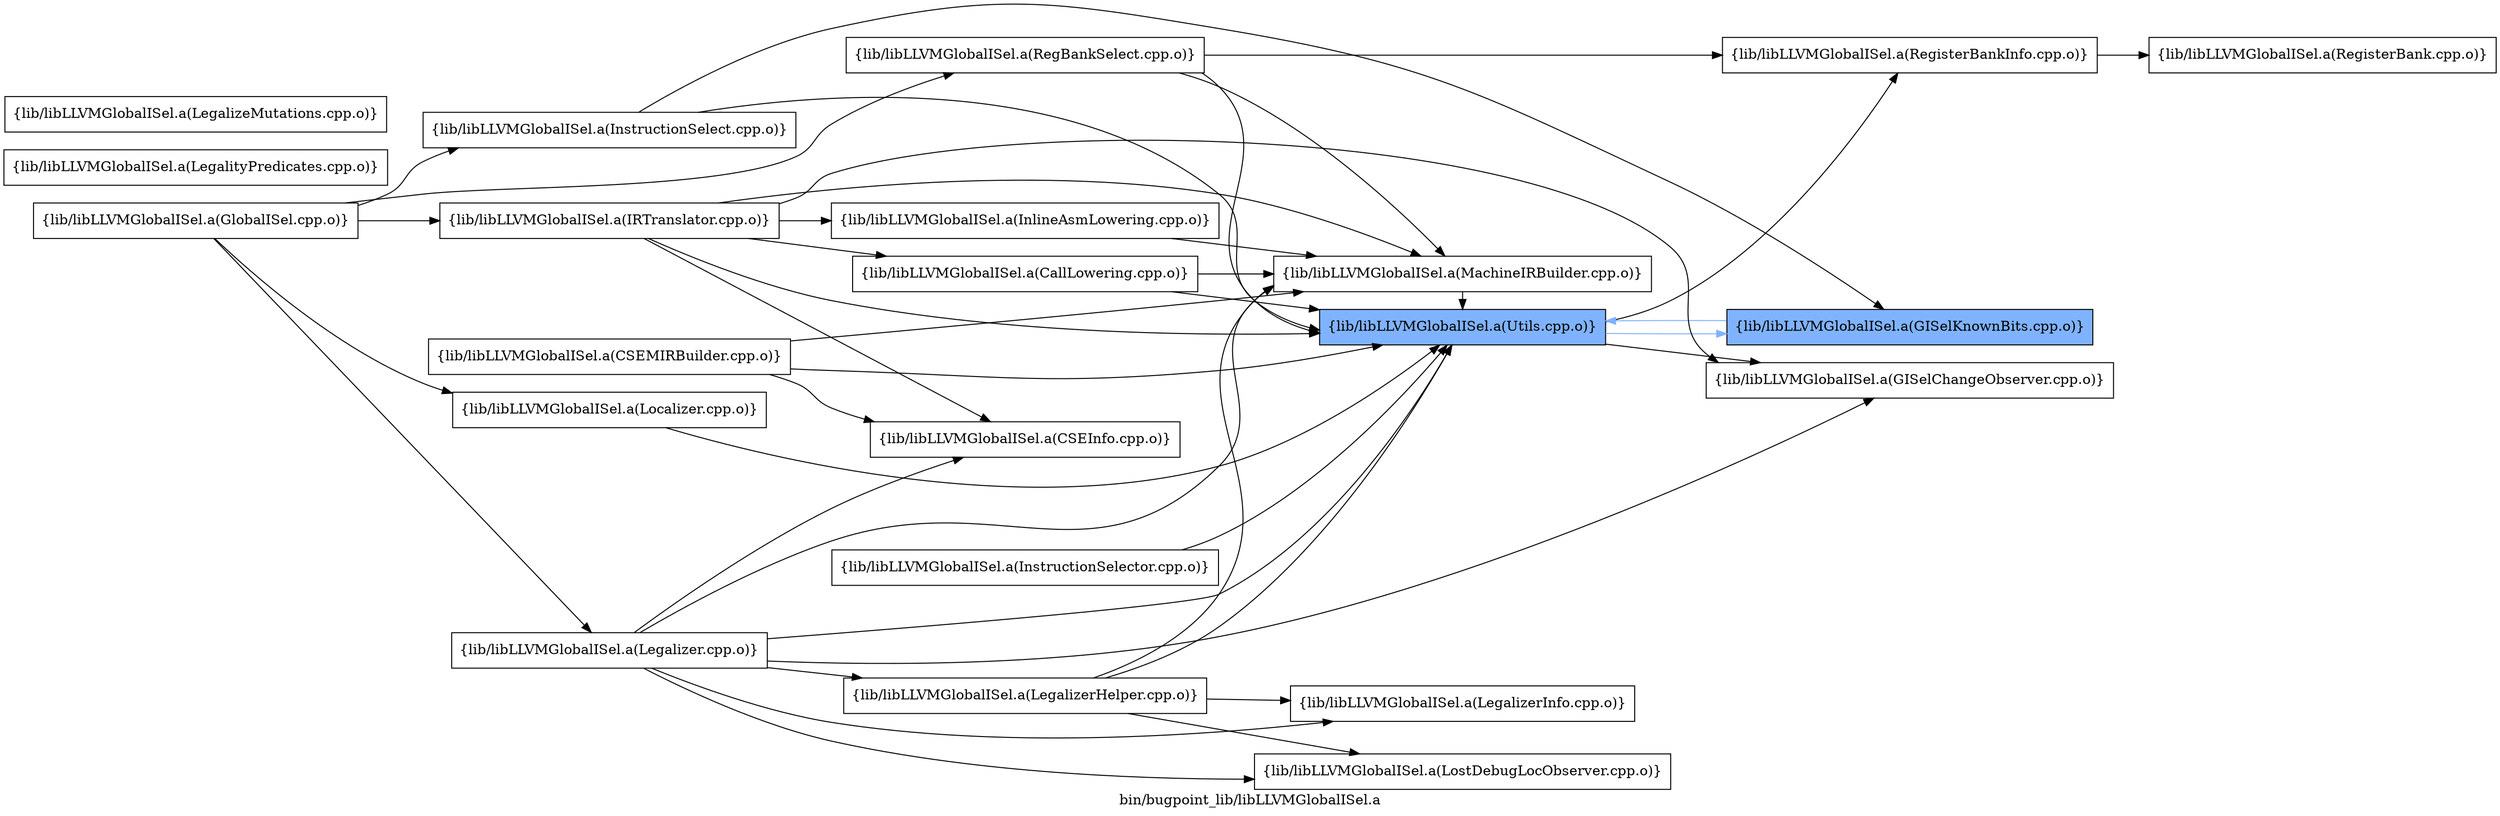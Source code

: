 digraph "bin/bugpoint_lib/libLLVMGlobalISel.a" {
	label="bin/bugpoint_lib/libLLVMGlobalISel.a";
	rankdir=LR;
	{ rank=same; Node0x55fbd1410dd8;  }
	{ rank=same; Node0x55fbd13f2c48; Node0x55fbd1418768;  }
	{ rank=same; Node0x55fbd1413df8; Node0x55fbd14180d8; Node0x55fbd13f17a8;  }

	Node0x55fbd1410dd8 [shape=record,shape=box,group=0,label="{lib/libLLVMGlobalISel.a(CallLowering.cpp.o)}"];
	Node0x55fbd1410dd8 -> Node0x55fbd13f2c48;
	Node0x55fbd1410dd8 -> Node0x55fbd1418768;
	Node0x55fbd13f2c48 [shape=record,shape=box,group=0,label="{lib/libLLVMGlobalISel.a(MachineIRBuilder.cpp.o)}"];
	Node0x55fbd13f2c48 -> Node0x55fbd1418768;
	Node0x55fbd1418768 [shape=record,shape=box,group=1,style=filled,fillcolor="0.600000 0.5 1",label="{lib/libLLVMGlobalISel.a(Utils.cpp.o)}"];
	Node0x55fbd1418768 -> Node0x55fbd1413df8;
	Node0x55fbd1418768 -> Node0x55fbd14180d8[color="0.600000 0.5 1"];
	Node0x55fbd1418768 -> Node0x55fbd13f17a8;
	Node0x55fbd1417318 [shape=record,shape=box,group=0,label="{lib/libLLVMGlobalISel.a(LegalityPredicates.cpp.o)}"];
	Node0x55fbd13f5768 [shape=record,shape=box,group=0,label="{lib/libLLVMGlobalISel.a(LegalizeMutations.cpp.o)}"];
	Node0x55fbd13f4138 [shape=record,shape=box,group=0,label="{lib/libLLVMGlobalISel.a(LegalizerInfo.cpp.o)}"];
	Node0x55fbd13f1e88 [shape=record,shape=box,group=0,label="{lib/libLLVMGlobalISel.a(RegisterBank.cpp.o)}"];
	Node0x55fbd13f17a8 [shape=record,shape=box,group=0,label="{lib/libLLVMGlobalISel.a(RegisterBankInfo.cpp.o)}"];
	Node0x55fbd13f17a8 -> Node0x55fbd13f1e88;
	Node0x55fbd1416fa8 [shape=record,shape=box,group=0,label="{lib/libLLVMGlobalISel.a(InstructionSelector.cpp.o)}"];
	Node0x55fbd1416fa8 -> Node0x55fbd1418768;
	Node0x55fbd14111e8 [shape=record,shape=box,group=0,label="{lib/libLLVMGlobalISel.a(CSEInfo.cpp.o)}"];
	Node0x55fbd1411d28 [shape=record,shape=box,group=0,label="{lib/libLLVMGlobalISel.a(GlobalISel.cpp.o)}"];
	Node0x55fbd1411d28 -> Node0x55fbd1416148;
	Node0x55fbd1411d28 -> Node0x55fbd14188a8;
	Node0x55fbd1411d28 -> Node0x55fbd13f3b48;
	Node0x55fbd1411d28 -> Node0x55fbd13f2838;
	Node0x55fbd1411d28 -> Node0x55fbd13f11b8;
	Node0x55fbd1416148 [shape=record,shape=box,group=0,label="{lib/libLLVMGlobalISel.a(IRTranslator.cpp.o)}"];
	Node0x55fbd1416148 -> Node0x55fbd14111e8;
	Node0x55fbd1416148 -> Node0x55fbd1410dd8;
	Node0x55fbd1416148 -> Node0x55fbd1413df8;
	Node0x55fbd1416148 -> Node0x55fbd13f0d08;
	Node0x55fbd1416148 -> Node0x55fbd13f2c48;
	Node0x55fbd1416148 -> Node0x55fbd1418768;
	Node0x55fbd14188a8 [shape=record,shape=box,group=0,label="{lib/libLLVMGlobalISel.a(InstructionSelect.cpp.o)}"];
	Node0x55fbd14188a8 -> Node0x55fbd14180d8;
	Node0x55fbd14188a8 -> Node0x55fbd1418768;
	Node0x55fbd13f3b48 [shape=record,shape=box,group=0,label="{lib/libLLVMGlobalISel.a(Legalizer.cpp.o)}"];
	Node0x55fbd13f3b48 -> Node0x55fbd14111e8;
	Node0x55fbd13f3b48 -> Node0x55fbd1413df8;
	Node0x55fbd13f3b48 -> Node0x55fbd13f35a8;
	Node0x55fbd13f3b48 -> Node0x55fbd13f4138;
	Node0x55fbd13f3b48 -> Node0x55fbd13f2068;
	Node0x55fbd13f3b48 -> Node0x55fbd13f2c48;
	Node0x55fbd13f3b48 -> Node0x55fbd1418768;
	Node0x55fbd13f11b8 [shape=record,shape=box,group=0,label="{lib/libLLVMGlobalISel.a(RegBankSelect.cpp.o)}"];
	Node0x55fbd13f11b8 -> Node0x55fbd13f2c48;
	Node0x55fbd13f11b8 -> Node0x55fbd13f17a8;
	Node0x55fbd13f11b8 -> Node0x55fbd1418768;
	Node0x55fbd13f2838 [shape=record,shape=box,group=0,label="{lib/libLLVMGlobalISel.a(Localizer.cpp.o)}"];
	Node0x55fbd13f2838 -> Node0x55fbd1418768;
	Node0x55fbd1413df8 [shape=record,shape=box,group=0,label="{lib/libLLVMGlobalISel.a(GISelChangeObserver.cpp.o)}"];
	Node0x55fbd13f0d08 [shape=record,shape=box,group=0,label="{lib/libLLVMGlobalISel.a(InlineAsmLowering.cpp.o)}"];
	Node0x55fbd13f0d08 -> Node0x55fbd13f2c48;
	Node0x55fbd1414f78 [shape=record,shape=box,group=0,label="{lib/libLLVMGlobalISel.a(CSEMIRBuilder.cpp.o)}"];
	Node0x55fbd1414f78 -> Node0x55fbd14111e8;
	Node0x55fbd1414f78 -> Node0x55fbd13f2c48;
	Node0x55fbd1414f78 -> Node0x55fbd1418768;
	Node0x55fbd14180d8 [shape=record,shape=box,group=1,style=filled,fillcolor="0.600000 0.5 1",label="{lib/libLLVMGlobalISel.a(GISelKnownBits.cpp.o)}"];
	Node0x55fbd14180d8 -> Node0x55fbd1418768[color="0.600000 0.5 1"];
	Node0x55fbd13f35a8 [shape=record,shape=box,group=0,label="{lib/libLLVMGlobalISel.a(LegalizerHelper.cpp.o)}"];
	Node0x55fbd13f35a8 -> Node0x55fbd13f4138;
	Node0x55fbd13f35a8 -> Node0x55fbd13f2068;
	Node0x55fbd13f35a8 -> Node0x55fbd13f2c48;
	Node0x55fbd13f35a8 -> Node0x55fbd1418768;
	Node0x55fbd13f2068 [shape=record,shape=box,group=0,label="{lib/libLLVMGlobalISel.a(LostDebugLocObserver.cpp.o)}"];
}
